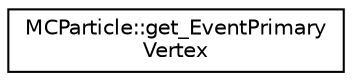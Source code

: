 digraph "Graphical Class Hierarchy"
{
 // LATEX_PDF_SIZE
  edge [fontname="Helvetica",fontsize="10",labelfontname="Helvetica",labelfontsize="10"];
  node [fontname="Helvetica",fontsize="10",shape=record];
  rankdir="LR";
  Node0 [label="MCParticle::get_EventPrimary\lVertex",height=0.2,width=0.4,color="black", fillcolor="white", style="filled",URL="$struct_m_c_particle_1_1get___event_primary_vertex.html",tooltip="return the event primary vertex (mm)"];
}
